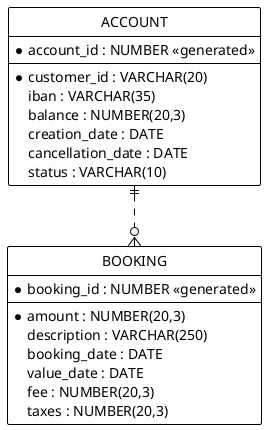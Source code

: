 @startuml

' hide the spot
hide circle

' avoid problems with angled crows feet
skinparam linetype ortho

<style>
classDiagram {
  BackGroundColor white
  LineThickness 1
  LineColor black
}
</style>

entity "ACCOUNT" as account {
* account_id : NUMBER <<generated>>
---
* customer_id : VARCHAR(20)
iban : VARCHAR(35)
balance : NUMBER(20,3)
creation_date : DATE
cancellation_date : DATE
status : VARCHAR(10)
}

entity "BOOKING" as booking {
* booking_id : NUMBER <<generated>>
---
* amount : NUMBER(20,3)
description : VARCHAR(250)
booking_date : DATE
value_date : DATE
fee : NUMBER(20,3)
taxes : NUMBER(20,3)
}

account ||..o{ booking

@enduml

